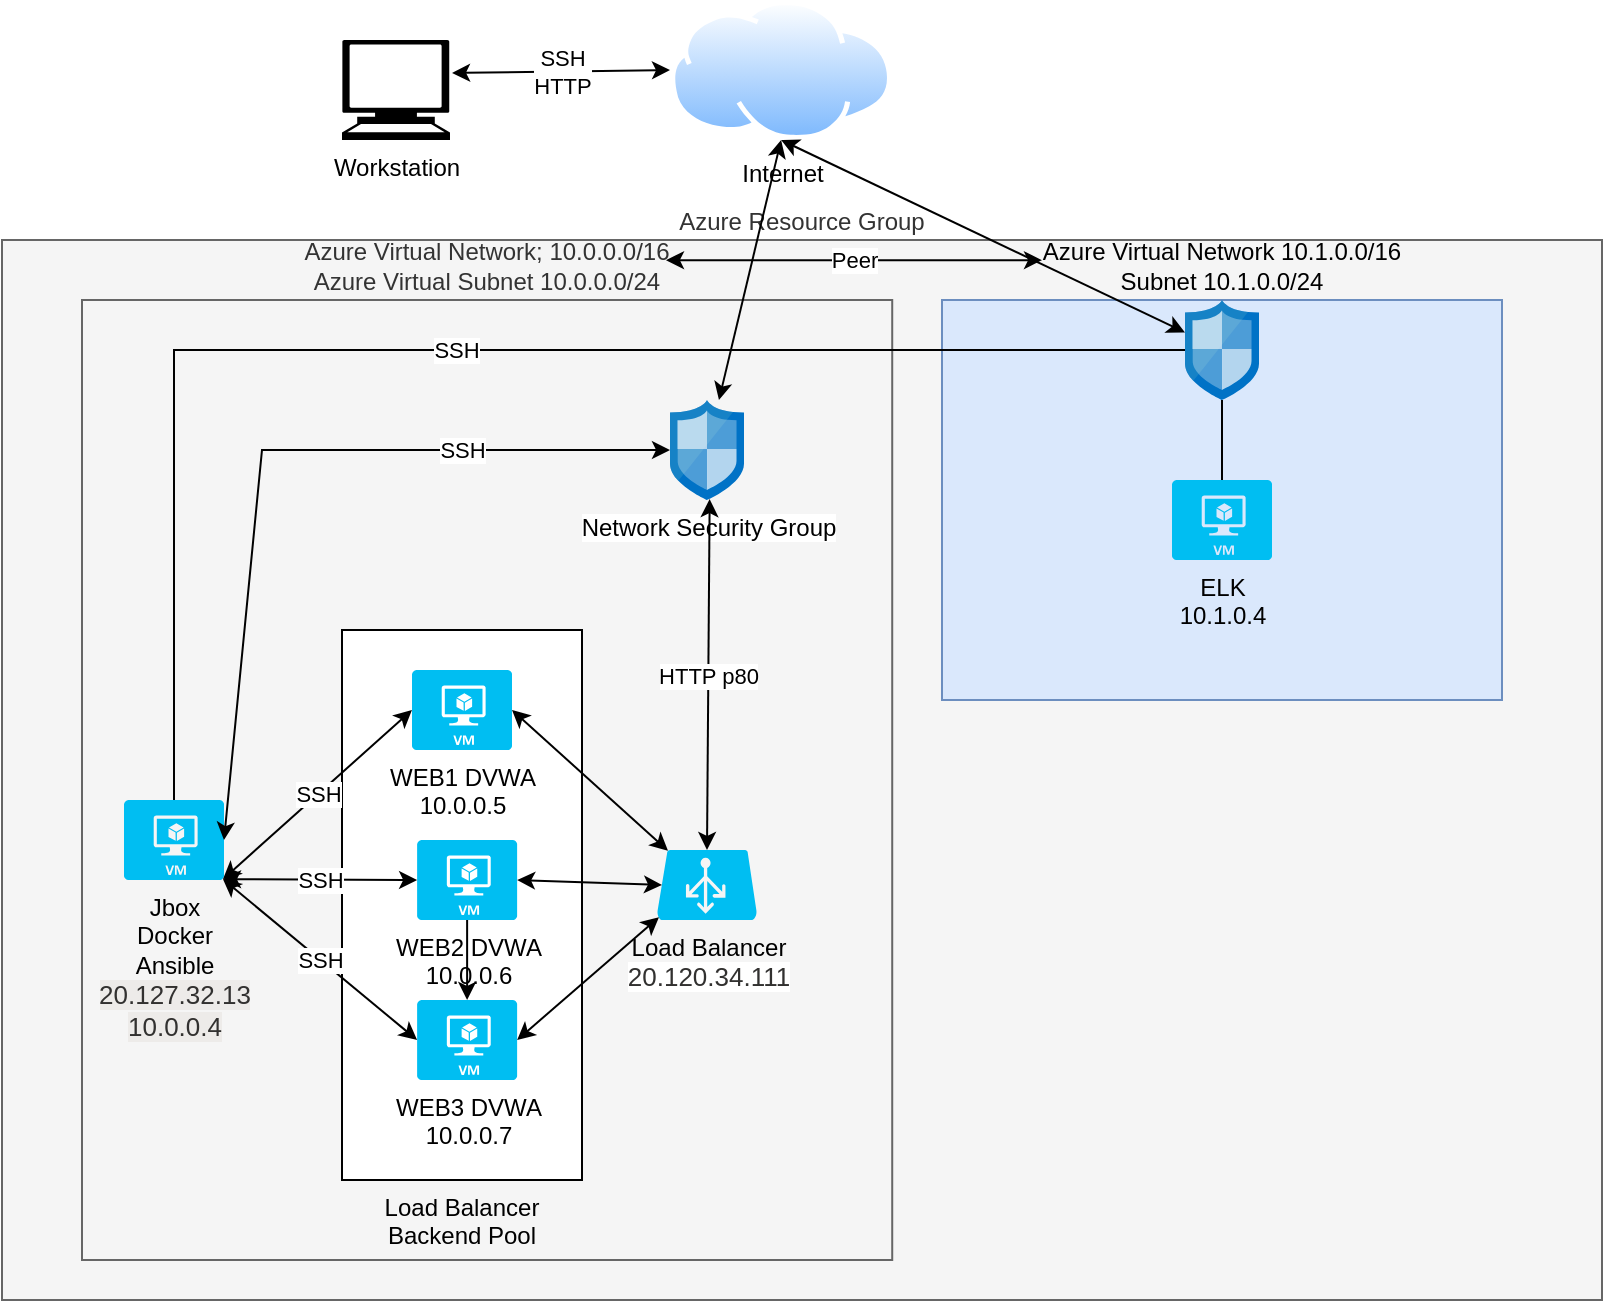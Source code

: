 <mxfile version="16.0.0" type="google"><diagram name="Page-1" id="c37626ed-c26b-45fb-9056-f9ebc6bb27b6"><mxGraphModel dx="1097" dy="732" grid="1" gridSize="10" guides="1" tooltips="1" connect="1" arrows="1" fold="1" page="1" pageScale="1" pageWidth="1100" pageHeight="850" background="none" math="0" shadow="0"><root><mxCell id="0"/><mxCell id="1" parent="0"/><mxCell id="TlKSeWcBuzohGBAMX9lg-26" value="Azure Resource Group" style="rounded=0;whiteSpace=wrap;html=1;fillColor=#f5f5f5;fontColor=#333333;strokeColor=#666666;labelPosition=center;verticalLabelPosition=top;align=center;verticalAlign=bottom;" parent="1" vertex="1"><mxGeometry x="160" y="170" width="800" height="530" as="geometry"/></mxCell><mxCell id="TlKSeWcBuzohGBAMX9lg-16" value="" style="rounded=0;whiteSpace=wrap;html=1;" parent="1" vertex="1"><mxGeometry x="280" y="385" width="120" height="60" as="geometry"/></mxCell><mxCell id="TlKSeWcBuzohGBAMX9lg-1" value="Azure Virtual Network; 10.0.0.0/16&lt;br&gt;Azure Virtual Subnet 10.0.0.0/24" style="rounded=0;whiteSpace=wrap;html=1;fillColor=#f5f5f5;fontColor=#333333;strokeColor=#666666;labelPosition=center;verticalLabelPosition=top;align=center;verticalAlign=bottom;" parent="1" vertex="1"><mxGeometry x="200" y="200" width="405.11" height="480" as="geometry"/></mxCell><mxCell id="TlKSeWcBuzohGBAMX9lg-2" value="Azure Virtual Network 10.1.0.0/16&lt;br&gt;Subnet 10.1.0.0/24" style="rounded=0;whiteSpace=wrap;html=1;fillColor=#dae8fc;strokeColor=#6c8ebf;labelPosition=center;verticalLabelPosition=top;align=center;verticalAlign=bottom;" parent="1" vertex="1"><mxGeometry x="630" y="200" width="280" height="200" as="geometry"/></mxCell><mxCell id="TlKSeWcBuzohGBAMX9lg-3" value="Jbox&lt;br&gt;Docker&lt;br&gt;Ansible&lt;br&gt;&lt;span style=&quot;color: rgb(50 , 49 , 48) ; font-family: &amp;#34;az_ea_font&amp;#34; , &amp;#34;segoe ui&amp;#34; , &amp;#34;az_font&amp;#34; , , , &amp;#34;blinkmacsystemfont&amp;#34; , &amp;#34;roboto&amp;#34; , &amp;#34;oxygen&amp;#34; , &amp;#34;ubuntu&amp;#34; , &amp;#34;cantarell&amp;#34; , &amp;#34;open sans&amp;#34; , &amp;#34;helvetica neue&amp;#34; , sans-serif ; font-size: 13px ; text-align: left ; background-color: rgb(237 , 235 , 233)&quot;&gt;20.127.32.13&lt;br&gt;10.0.0.4&lt;br&gt;&lt;/span&gt;" style="verticalLabelPosition=bottom;html=1;verticalAlign=top;align=center;strokeColor=none;fillColor=#00BEF2;shape=mxgraph.azure.virtual_machine;" parent="1" vertex="1"><mxGeometry x="221" y="450" width="50" height="40" as="geometry"/></mxCell><mxCell id="TlKSeWcBuzohGBAMX9lg-4" value="Internet" style="aspect=fixed;perimeter=ellipsePerimeter;html=1;align=center;shadow=0;dashed=0;spacingTop=3;image;image=img/lib/active_directory/internet_cloud.svg;" parent="1" vertex="1"><mxGeometry x="494" y="50" width="111.11" height="70" as="geometry"/></mxCell><mxCell id="TlKSeWcBuzohGBAMX9lg-5" value="Workstation" style="shape=mxgraph.signs.tech.computer;html=1;pointerEvents=1;fillColor=#000000;strokeColor=none;verticalLabelPosition=bottom;verticalAlign=top;align=center;" parent="1" vertex="1"><mxGeometry x="330" y="70" width="54" height="50" as="geometry"/></mxCell><mxCell id="TlKSeWcBuzohGBAMX9lg-6" value="SSH&lt;br&gt;HTTP" style="endArrow=classic;startArrow=classic;html=1;rounded=0;exitX=0;exitY=0.5;exitDx=0;exitDy=0;entryX=1.019;entryY=0.33;entryDx=0;entryDy=0;entryPerimeter=0;" parent="1" source="TlKSeWcBuzohGBAMX9lg-4" target="TlKSeWcBuzohGBAMX9lg-5" edge="1"><mxGeometry width="50" height="50" relative="1" as="geometry"><mxPoint x="350" y="180" as="sourcePoint"/><mxPoint x="400" y="95" as="targetPoint"/></mxGeometry></mxCell><mxCell id="TlKSeWcBuzohGBAMX9lg-18" value="Load Balancer Backend Pool" style="rounded=0;whiteSpace=wrap;html=1;labelPosition=center;verticalLabelPosition=bottom;align=center;verticalAlign=top;" parent="1" vertex="1"><mxGeometry x="330" y="365" width="120" height="275" as="geometry"/></mxCell><mxCell id="TlKSeWcBuzohGBAMX9lg-8" value="WEB1 DVWA&lt;br&gt;10.0.0.5" style="verticalLabelPosition=bottom;html=1;verticalAlign=top;align=center;strokeColor=none;fillColor=#00BEF2;shape=mxgraph.azure.virtual_machine;" parent="1" vertex="1"><mxGeometry x="365.0" y="385" width="50" height="40" as="geometry"/></mxCell><mxCell id="TlKSeWcBuzohGBAMX9lg-9" value="Load Balancer&lt;br&gt;&lt;span style=&quot;color: rgb(50 , 49 , 48) ; font-family: &amp;#34;az_ea_font&amp;#34; , &amp;#34;segoe ui&amp;#34; , &amp;#34;az_font&amp;#34; , , , &amp;#34;blinkmacsystemfont&amp;#34; , &amp;#34;roboto&amp;#34; , &amp;#34;oxygen&amp;#34; , &amp;#34;ubuntu&amp;#34; , &amp;#34;cantarell&amp;#34; , &amp;#34;open sans&amp;#34; , &amp;#34;helvetica neue&amp;#34; , sans-serif ; font-size: 13px ; text-align: left ; background-color: rgb(255 , 255 , 255)&quot;&gt;20.120.34.111&lt;/span&gt;" style="verticalLabelPosition=bottom;html=1;verticalAlign=top;align=center;strokeColor=none;fillColor=#00BEF2;shape=mxgraph.azure.azure_load_balancer;" parent="1" vertex="1"><mxGeometry x="487.5" y="475" width="50" height="35" as="geometry"/></mxCell><mxCell id="TlKSeWcBuzohGBAMX9lg-10" value="Network Security Group" style="sketch=0;aspect=fixed;html=1;points=[];align=center;image;fontSize=12;image=img/lib/mscae/Network_Security_Groups_Classic.svg;" parent="1" vertex="1"><mxGeometry x="494" y="250" width="37" height="50" as="geometry"/></mxCell><mxCell id="TlKSeWcBuzohGBAMX9lg-11" value="" style="endArrow=classic;startArrow=classic;html=1;rounded=0;entryX=0.5;entryY=1;entryDx=0;entryDy=0;" parent="1" source="TlKSeWcBuzohGBAMX9lg-10" target="TlKSeWcBuzohGBAMX9lg-4" edge="1"><mxGeometry width="50" height="50" relative="1" as="geometry"><mxPoint x="320" y="390" as="sourcePoint"/><mxPoint x="370" y="340" as="targetPoint"/></mxGeometry></mxCell><mxCell id="TlKSeWcBuzohGBAMX9lg-12" value="HTTP p80" style="endArrow=classic;startArrow=classic;html=1;rounded=0;entryX=0.536;entryY=0.991;entryDx=0;entryDy=0;entryPerimeter=0;exitX=0.5;exitY=0;exitDx=0;exitDy=0;exitPerimeter=0;" parent="1" source="TlKSeWcBuzohGBAMX9lg-9" target="TlKSeWcBuzohGBAMX9lg-10" edge="1"><mxGeometry width="50" height="50" relative="1" as="geometry"><mxPoint x="320" y="390" as="sourcePoint"/><mxPoint x="370" y="340" as="targetPoint"/></mxGeometry></mxCell><mxCell id="TlKSeWcBuzohGBAMX9lg-13" value="SSH" style="endArrow=classic;startArrow=classic;html=1;rounded=0;exitX=1;exitY=0.5;exitDx=0;exitDy=0;exitPerimeter=0;" parent="1" source="TlKSeWcBuzohGBAMX9lg-3" target="TlKSeWcBuzohGBAMX9lg-10" edge="1"><mxGeometry x="0.48" width="50" height="50" relative="1" as="geometry"><mxPoint x="320" y="390" as="sourcePoint"/><mxPoint x="370" y="340" as="targetPoint"/><Array as="points"><mxPoint x="290" y="275"/></Array><mxPoint as="offset"/></mxGeometry></mxCell><mxCell id="TlKSeWcBuzohGBAMX9lg-33" value="" style="edgeStyle=orthogonalEdgeStyle;rounded=0;orthogonalLoop=1;jettySize=auto;html=1;" parent="1" source="TlKSeWcBuzohGBAMX9lg-14" target="TlKSeWcBuzohGBAMX9lg-15" edge="1"><mxGeometry relative="1" as="geometry"/></mxCell><mxCell id="TlKSeWcBuzohGBAMX9lg-14" value="WEB2 DVWA&lt;br&gt;10.0.0.6" style="verticalLabelPosition=bottom;html=1;verticalAlign=top;align=center;strokeColor=none;fillColor=#00BEF2;shape=mxgraph.azure.virtual_machine;" parent="1" vertex="1"><mxGeometry x="367.56" y="470" width="50" height="40" as="geometry"/></mxCell><mxCell id="TlKSeWcBuzohGBAMX9lg-15" value="WEB3 DVWA&lt;br&gt;10.0.0.7" style="verticalLabelPosition=bottom;html=1;verticalAlign=top;align=center;strokeColor=none;fillColor=#00BEF2;shape=mxgraph.azure.virtual_machine;" parent="1" vertex="1"><mxGeometry x="367.56" y="550" width="50" height="40" as="geometry"/></mxCell><mxCell id="TlKSeWcBuzohGBAMX9lg-19" value="" style="endArrow=classic;startArrow=classic;html=1;rounded=0;entryX=0.11;entryY=0.01;entryDx=0;entryDy=0;entryPerimeter=0;exitX=1;exitY=0.5;exitDx=0;exitDy=0;exitPerimeter=0;" parent="1" source="TlKSeWcBuzohGBAMX9lg-8" target="TlKSeWcBuzohGBAMX9lg-9" edge="1"><mxGeometry width="50" height="50" relative="1" as="geometry"><mxPoint x="320" y="380" as="sourcePoint"/><mxPoint x="370" y="330" as="targetPoint"/></mxGeometry></mxCell><mxCell id="TlKSeWcBuzohGBAMX9lg-20" value="" style="endArrow=classic;startArrow=classic;html=1;rounded=0;entryX=0.05;entryY=0.5;entryDx=0;entryDy=0;entryPerimeter=0;exitX=1;exitY=0.5;exitDx=0;exitDy=0;exitPerimeter=0;" parent="1" source="TlKSeWcBuzohGBAMX9lg-14" target="TlKSeWcBuzohGBAMX9lg-9" edge="1"><mxGeometry width="50" height="50" relative="1" as="geometry"><mxPoint x="320" y="380" as="sourcePoint"/><mxPoint x="370" y="330" as="targetPoint"/></mxGeometry></mxCell><mxCell id="TlKSeWcBuzohGBAMX9lg-21" value="" style="endArrow=classic;startArrow=classic;html=1;rounded=0;entryX=0.02;entryY=0.96;entryDx=0;entryDy=0;entryPerimeter=0;exitX=1;exitY=0.5;exitDx=0;exitDy=0;exitPerimeter=0;" parent="1" source="TlKSeWcBuzohGBAMX9lg-15" target="TlKSeWcBuzohGBAMX9lg-9" edge="1"><mxGeometry width="50" height="50" relative="1" as="geometry"><mxPoint x="320" y="380" as="sourcePoint"/><mxPoint x="370" y="330" as="targetPoint"/></mxGeometry></mxCell><mxCell id="TlKSeWcBuzohGBAMX9lg-22" value="SSH" style="endArrow=classic;startArrow=classic;html=1;rounded=0;exitX=0.99;exitY=0.99;exitDx=0;exitDy=0;exitPerimeter=0;entryX=0;entryY=0.5;entryDx=0;entryDy=0;entryPerimeter=0;" parent="1" source="TlKSeWcBuzohGBAMX9lg-3" target="TlKSeWcBuzohGBAMX9lg-8" edge="1"><mxGeometry width="50" height="50" relative="1" as="geometry"><mxPoint x="320" y="380" as="sourcePoint"/><mxPoint x="370" y="330" as="targetPoint"/></mxGeometry></mxCell><mxCell id="TlKSeWcBuzohGBAMX9lg-23" value="SSH" style="endArrow=classic;startArrow=classic;html=1;rounded=0;exitX=0.99;exitY=0.99;exitDx=0;exitDy=0;exitPerimeter=0;entryX=0;entryY=0.5;entryDx=0;entryDy=0;entryPerimeter=0;" parent="1" source="TlKSeWcBuzohGBAMX9lg-3" target="TlKSeWcBuzohGBAMX9lg-14" edge="1"><mxGeometry width="50" height="50" relative="1" as="geometry"><mxPoint x="320" y="380" as="sourcePoint"/><mxPoint x="370" y="330" as="targetPoint"/></mxGeometry></mxCell><mxCell id="TlKSeWcBuzohGBAMX9lg-24" value="SSH" style="endArrow=classic;startArrow=classic;html=1;rounded=0;exitX=0.99;exitY=0.99;exitDx=0;exitDy=0;exitPerimeter=0;entryX=0;entryY=0.5;entryDx=0;entryDy=0;entryPerimeter=0;" parent="1" source="TlKSeWcBuzohGBAMX9lg-3" target="TlKSeWcBuzohGBAMX9lg-15" edge="1"><mxGeometry width="50" height="50" relative="1" as="geometry"><mxPoint x="320" y="380" as="sourcePoint"/><mxPoint x="370" y="330" as="targetPoint"/></mxGeometry></mxCell><mxCell id="TlKSeWcBuzohGBAMX9lg-27" value="ELK&lt;br&gt;10.1.0.4" style="verticalLabelPosition=bottom;html=1;verticalAlign=top;align=center;strokeColor=none;fillColor=#00BEF2;shape=mxgraph.azure.virtual_machine;" parent="1" vertex="1"><mxGeometry x="745" y="290" width="50" height="40" as="geometry"/></mxCell><mxCell id="TlKSeWcBuzohGBAMX9lg-28" value="" style="sketch=0;aspect=fixed;html=1;points=[];align=center;image;fontSize=12;image=img/lib/mscae/Network_Security_Groups_Classic.svg;" parent="1" vertex="1"><mxGeometry x="751.5" y="200" width="37" height="50" as="geometry"/></mxCell><mxCell id="TlKSeWcBuzohGBAMX9lg-29" value="Peer" style="endArrow=classic;startArrow=classic;html=1;rounded=0;exitX=0.415;exitY=0.019;exitDx=0;exitDy=0;exitPerimeter=0;entryX=0.65;entryY=0.019;entryDx=0;entryDy=0;entryPerimeter=0;" parent="1" source="TlKSeWcBuzohGBAMX9lg-26" target="TlKSeWcBuzohGBAMX9lg-26" edge="1"><mxGeometry width="50" height="50" relative="1" as="geometry"><mxPoint x="530" y="370" as="sourcePoint"/><mxPoint x="580" y="320" as="targetPoint"/></mxGeometry></mxCell><mxCell id="TlKSeWcBuzohGBAMX9lg-31" value="SSH" style="endArrow=none;html=1;rounded=0;exitX=0.5;exitY=0;exitDx=0;exitDy=0;exitPerimeter=0;" parent="1" target="TlKSeWcBuzohGBAMX9lg-28" edge="1" source="TlKSeWcBuzohGBAMX9lg-3"><mxGeometry width="50" height="50" relative="1" as="geometry"><mxPoint x="246" y="360" as="sourcePoint"/><mxPoint x="580" y="320" as="targetPoint"/><Array as="points"><mxPoint x="246" y="225"/></Array></mxGeometry></mxCell><mxCell id="TlKSeWcBuzohGBAMX9lg-32" value="" style="endArrow=none;html=1;rounded=0;exitX=0.5;exitY=0;exitDx=0;exitDy=0;exitPerimeter=0;" parent="1" source="TlKSeWcBuzohGBAMX9lg-27" target="TlKSeWcBuzohGBAMX9lg-28" edge="1"><mxGeometry width="50" height="50" relative="1" as="geometry"><mxPoint x="530" y="370" as="sourcePoint"/><mxPoint x="580" y="320" as="targetPoint"/></mxGeometry></mxCell><mxCell id="4GrKZZJkRafwtCwcPClj-1" value="" style="endArrow=classic;startArrow=classic;html=1;rounded=0;entryX=0.5;entryY=1;entryDx=0;entryDy=0;" edge="1" parent="1" source="TlKSeWcBuzohGBAMX9lg-28" target="TlKSeWcBuzohGBAMX9lg-4"><mxGeometry width="50" height="50" relative="1" as="geometry"><mxPoint x="520" y="400" as="sourcePoint"/><mxPoint x="570" y="350" as="targetPoint"/></mxGeometry></mxCell></root></mxGraphModel></diagram></mxfile>